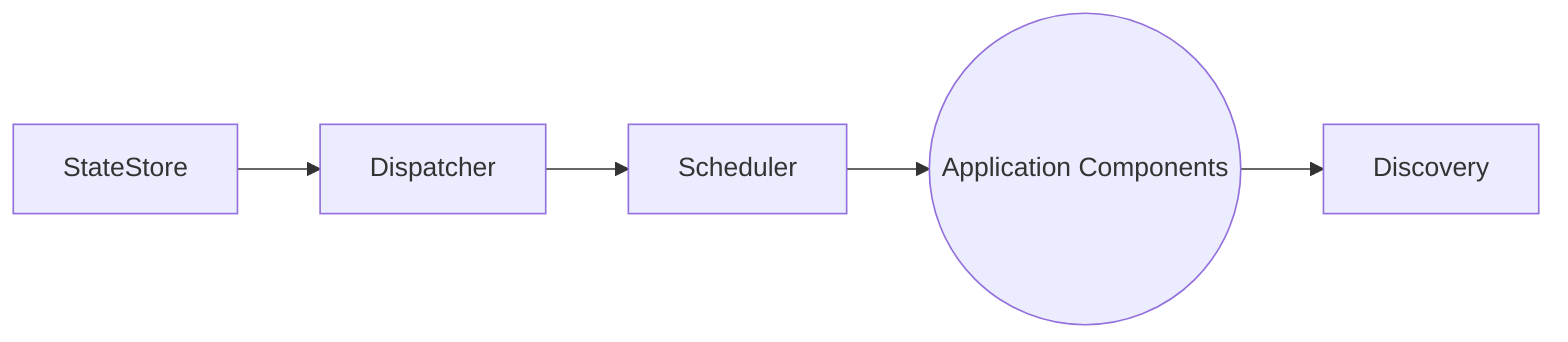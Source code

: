 graph LR;

	StateStore;
	Dispatcher;
	Scheduler;
	Discovery;
	Applications((Application Components));

	StateStore --> Dispatcher
	Dispatcher --> Scheduler
	Scheduler --> Applications
	Applications --> Discovery